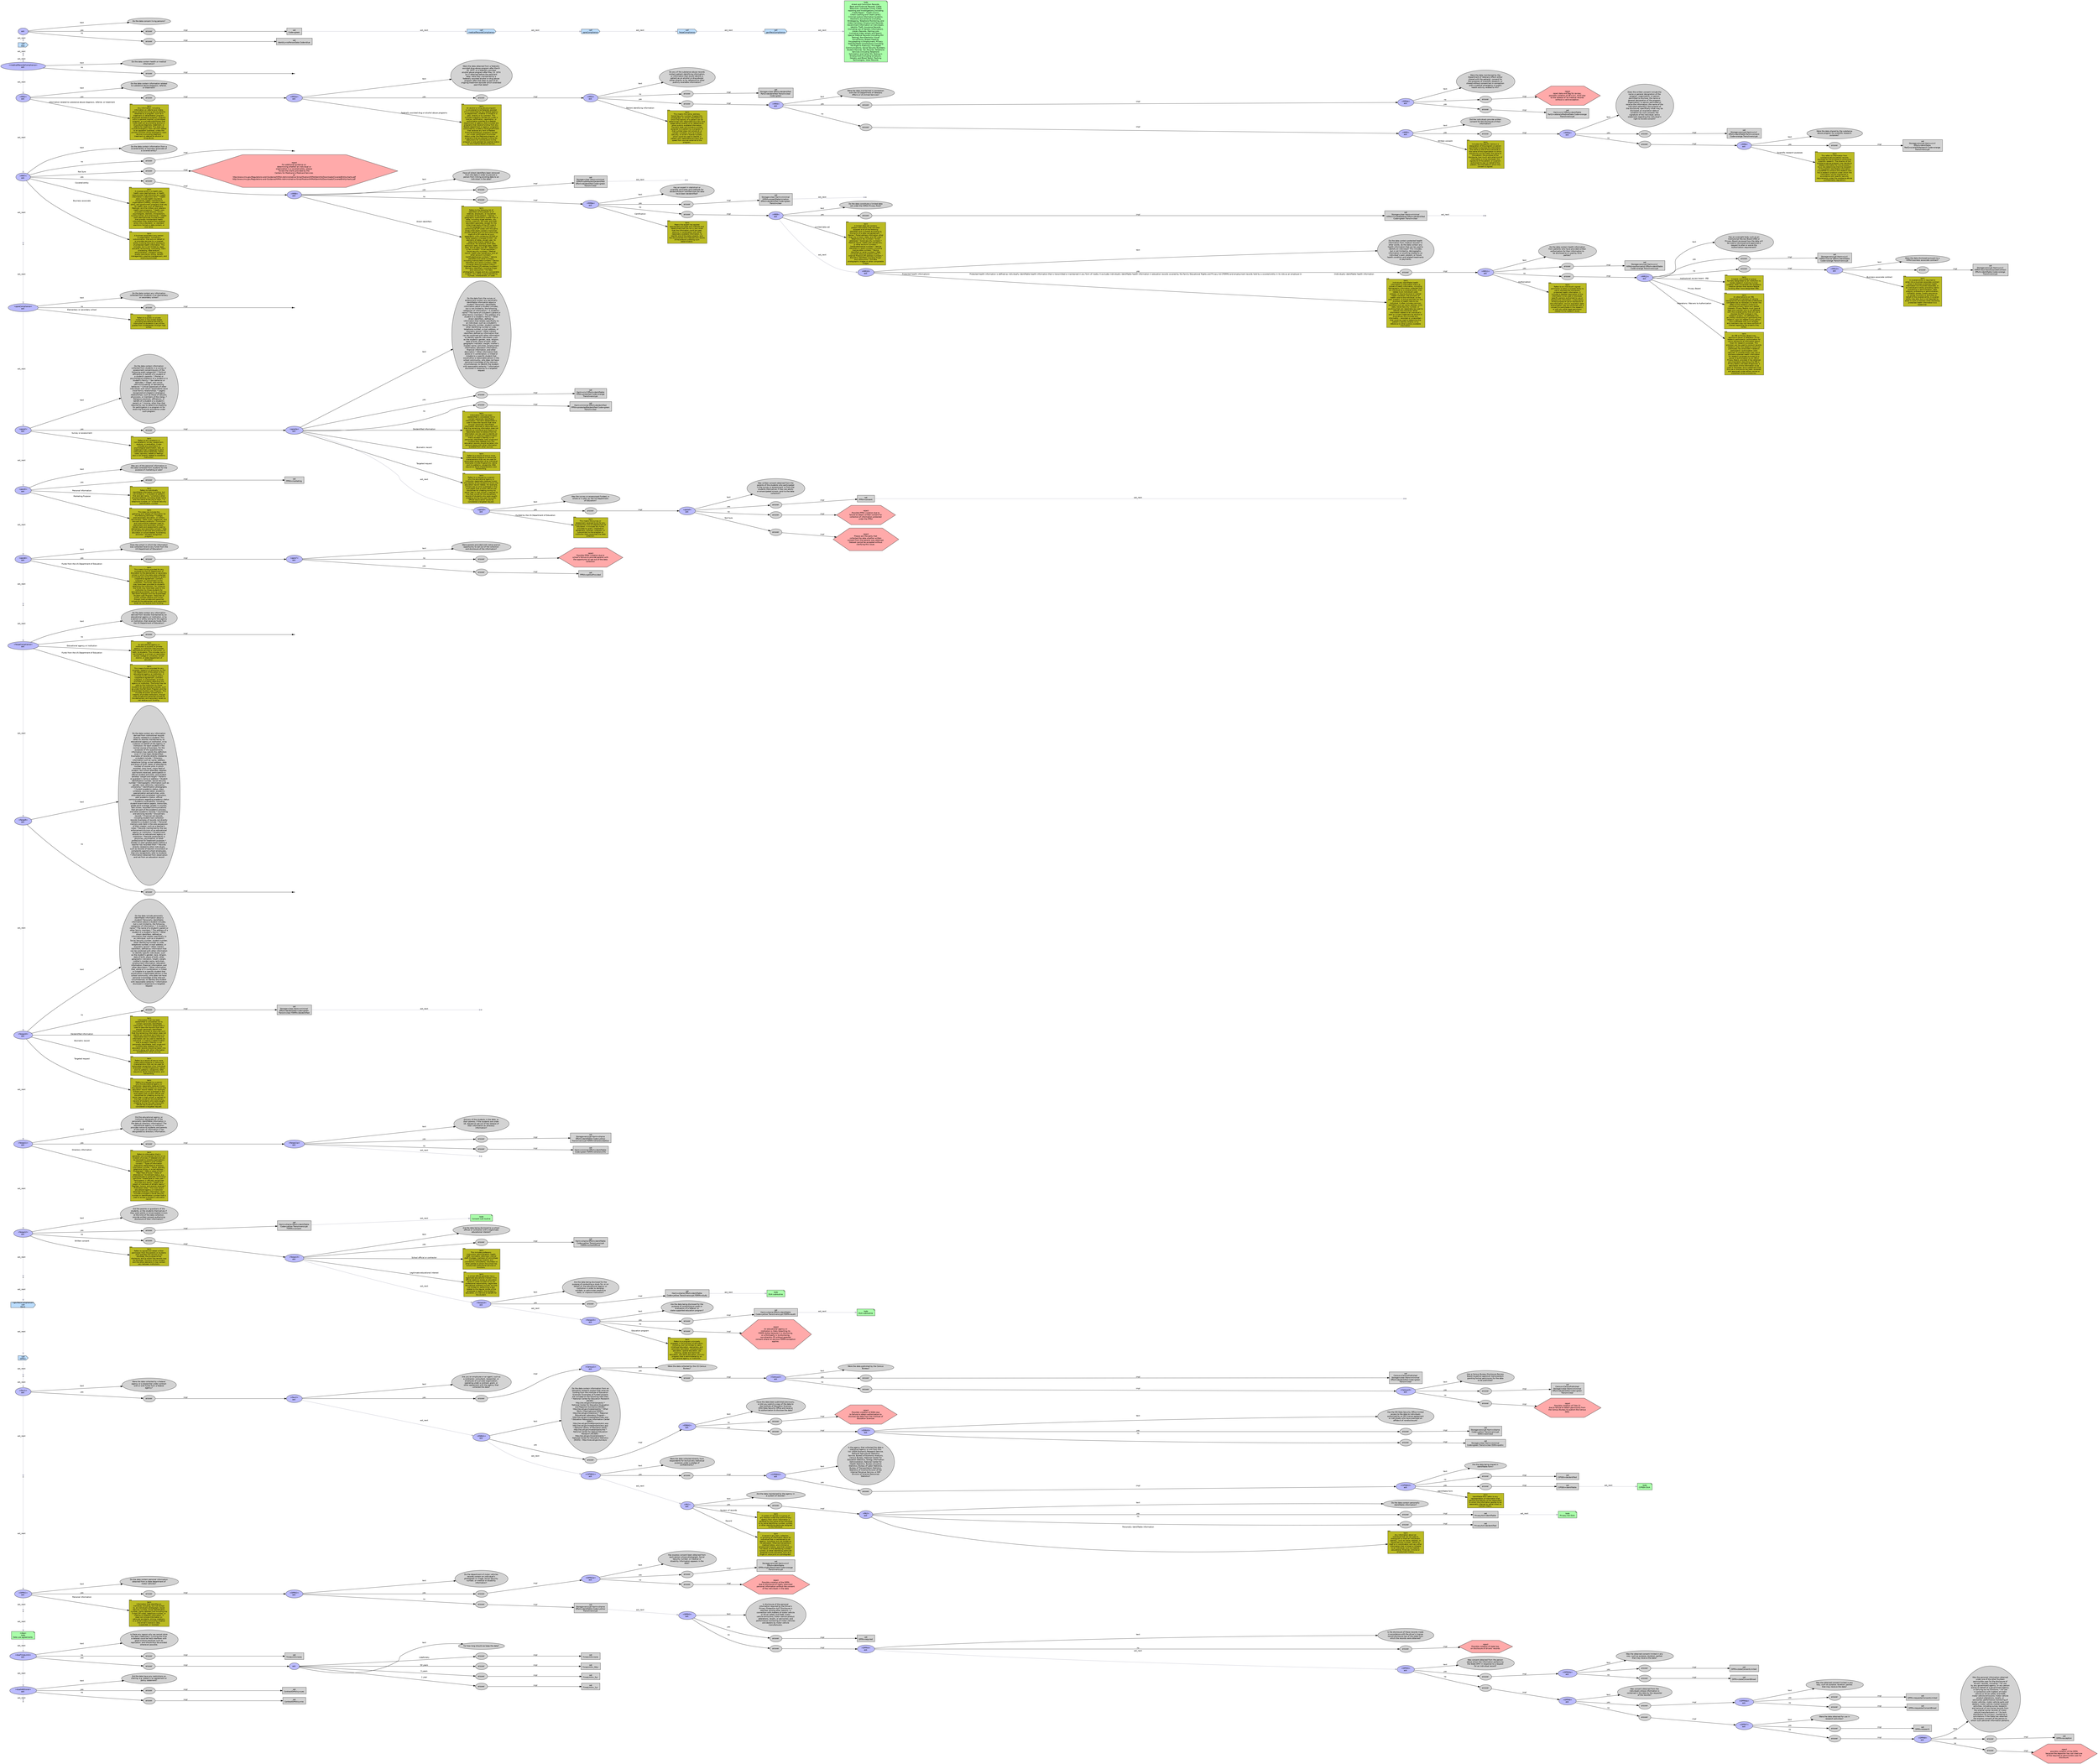 digraph ParsedChart {
edge [fontname="Helvetica" fontsize="10"]
node [fillcolor="lightgray" style="filled" fontname="Helvetica" fontsize="10"]
rankdir=LR
_DLR_1[ fillcolor="#BBBBFF" label="ask " ]
_DLR_2[ label="Do the data concern living persons? " ]
_DLR_3[ label="answer " ]
_DLR_4[ shape="box" label="set\nCode=green " ]
_DLR_5[ fillcolor="#BBDDFF" shape="cds" label="call\nmedicalRecordsCompliance " ]
_DLR_6[ fillcolor="#BBDDFF" shape="cds" label="call\nppraCompliance " ]
_DLR_7[ fillcolor="#BBDDFF" shape="cds" label="call\nferpaCompliance " ]
_DLR_8[ fillcolor="#BBDDFF" shape="cds" label="call\ngovRecsCompliance " ]
_DLR_9[ fillcolor="#AAFFAA" shape="note" label="todo\nArrest and Conviction Records, \nBank and Financial Records, Cable \nTelevision, Computer Crime, Credit \nreporting and Investigations [including \n'Credit Repair', 'Credit Clinics', \nCheck-Cashing and Credit Cards], \nCriminal Justice Information Systems, \nElectronic Surveillance [including \nWiretapping, Telephone Monitoring, and \nVideo Cameras], Employment Records, \nGovernment Information on Individuals, \nIdentity Theft, Insurance Records \n[including use of Genetic Information], \nLibrary Records, Mailing Lists \n[including Video rentals and Spam], \nSpecial Medical Records [including HIV \nTesting], Non-Electronic Visual \nSurveillance. Breast-Feeding, \nPolygraphing in Employment, Privacy \nStatutes/State Constitutions [including \nthe Right to Publicity], Privileged \nCommunications, Social Security Numbers, \nStudent Records, Tax Records, Telephone \nServices [including Telephone \nSolicitation and Caller ID], Testing in \nEmployment [including Urinalysis, \nGenetic and Blood Tests], Tracking \nTechnologies, Voter Records " ]
_DLR_10[ label="answer " ]
_DLR_11[ shape="box" label="set\nIdentity=noPersonData Code=blue " ]
_DLR_12[ fillcolor="#BBDDFF" shape="cds" label="call\ndua " ]
_DLR_13[ shape="point" label="end " ]
medicalRecordsCompliance[ fillcolor="#BBBBFF" label=">medicalRecordsCompliance<\nask " ]
_DLR_14[ label="Do the data contain health or medical \ninformation? " ]
_DLR_15[ label="answer " ]
_DLR_16[ shape="point" label="end " ]
MR2[ fillcolor="#BBBBFF" label=">MR2<\nask " ]
_DLR_17[ label="Do the data contain information related \nto substance abuse diagnosis, referral, \nor treatment? " ]
_DLR_18[ label="answer " ]
MR2a[ fillcolor="#BBBBFF" label=">MR2a<\nask " ]
_DLR_19[ label="Were the data obtained from a federally \nassisted drug abuse program after March \n20, 1972, or a federally assisted \nalcohol abuse program after May 13, 1974 \n[or if obtained before the pertinent \ndate, were they maintained by a \nfederally assisted alcohol or drug abuse \nprogram after that date as part of an \nongoing treatment episode which extended \npast that date]? " ]
_DLR_20[ label="answer " ]
MR3[ fillcolor="#BBBBFF" label=">MR3<\nask " ]
_DLR_21[ label="Do any of the substance abuse records \ncontain patient identifying information, \nor information that would identify a \npatient as an alcohol or drug abuser \neither directly or by reference to other \npublicly available information? " ]
_DLR_22[ label="answer " ]
_DLR_23[ shape="box" label="set\nStorage=clear Effort=deidentified \nPart2=deidentified Transit=clear \nCode=green " ]
_DLR_24[ label="answer " ]
MR4[ fillcolor="#BBBBFF" label=">MR4<\nask " ]
_DLR_25[ label="Were the data maintained in connection \nwith the US Department of Veterans \nAffairs or US Armed Services? " ]
_DLR_26[ label="answer " ]
MR4a[ fillcolor="#BBBBFF" label=">MR4a<\nask " ]
_DLR_27[ label="Were the data maintained by the \nDepartment of Veterans Affairs either \nshared with the patients’ consent for \nthe purposes of scientific research, or \nshared without consent but in connection \nwith a medical emergency or public \nhealth activity related to HIV? " ]
_DLR_28[ label="answer " ]
_DLR_29[ fillcolor="#FFAAAA" shape="hexagon" label="reject\nreject data and flag for review; \npossible violation of 38 U.S.C. 4132 due \nto the release of VA medical records \nwithout a valid exception. " ]
_DLR_30[ label="answer " ]
_DLR_31[ shape="box" label="set\nHarm=civil Effort=identifiable \nPart2=veteransMedicalData Code=orange \nTransit=encrypt " ]
_DLR_32[ label="answer " ]
MR5[ fillcolor="#BBBBFF" label=">MR5<\nask " ]
_DLR_33[ label="Did the individuals provide written \nconsent for the disclosure of their \ninformation? " ]
_DLR_34[ label="answer " ]
MR5a[ fillcolor="#BBBBFF" label=">MR5a<\nask " ]
_DLR_35[ label="Does the written consent include the \nname or general designation of the \nprogram, organization, or person \npermitted to disclose; the name or \ngeneral designation of the program, \norganization, or person permitted to \nreceive the information; the name of the \nindividual patient[s]; the purpose of \nthe disclosure; specifically what may be \ndisclosed; an expiration date or \ncondition for such consent; the \nsignature of the individual; and a \nstatement regarding the individual's \nright to revoke consent? " ]
_DLR_36[ label="answer " ]
_DLR_37[ shape="box" label="set\nStorage=encrypt Harm=civil \nEffort=identifiable Part2=consent \nCode=orange Transit=encrypt " ]
_DLR_38[ label="answer " ]
MR6[ fillcolor="#BBBBFF" label=">MR6<\nask " ]
_DLR_39[ label="Were the data shared by the substance \nabuse program for scientific research \npurposes? " ]
_DLR_40[ label="answer " ]
_DLR_41[ shape="box" label="set\nStorage=encrypt Harm=civil \nEffort=identifiable \nPart2=scientificResearch Code=orange \nTransit=encrypt " ]
_DLR_42[ fillcolor="#BBBB22" shape="tab" fontsize="9" label="term\nThis refers to information from \nsubstance abuse patient records \ndisclosed for the purpose of conducting \nscientific research. The director of the \nsubstance abuse program may decide to \nrelease information for this purpose if \nhe or she determines that the recipient \nof the patient identifiable information \nis qualified to conduct the research and \nhas a research protocol under which the \ninformation will be maintained in \naccordance with specific security \nrequirements under the substance abuse \nconfidentiality regulations " ]
_DLR_43[ fillcolor="#BBBB22" shape="tab" fontsize="9" label="term\nIncludes the specific name or a \ndesignation of the program or person \npermitted to disclose the information; \nthe name or title of the individual or \nthe name of the organization to which \ndisclosure is to be made; the name of \nthe patient; the purpose of the \ndisclosure; how much and what kind of \ninformation is to be disclosed; the \nsignature of the patient, or a person \nauthorized to sign on behalf of the \npatient; and the date on which the \nconsent is signed. " ]
_DLR_44[ fillcolor="#BBBB22" shape="tab" fontsize="9" label="term\nThis means the name, address, \nSocial Security number, fingerprints, \nphotograph, or similar information by \nwhich the identity of a patient can be \ndetermined with reasonable accuracy and \nspeed either directly or by reference to \nother publicly available information. \nThe term does not include a number \nassigned to a patient by a program, if \nthat number does not consist of, or \ncontain numbers, such as a Social \nSecurity, or driver’s license number, \nwhich could be used to identify a \npatient with reasonable accuracy and \nspeed from sources external to the \nprogram. " ]
_DLR_45[ fillcolor="#BBBB22" shape="tab" fontsize="9" label="term\nAn alcohol or drug abuse program \nis considered to be federally assisted \nif it is conducted by any federal agency \nor department, whether in whole or in \npart, directly or by contract. This \nincludes programs carried out under a \nlicense, certification, registration, or \nauthorization granted by a federal \ndepartment or agency. Also included are \nprograms that receive funding from any \nfederal department or agency, programs \nconducted by a state or local government \nthat receives any form of federal \nfinancial assistance, programs carried \nout under certification of provider \nstatus under the Medicare program, or \nprograms that are allowed income tax \ndeductions for contributions to the \nprogram or are granted tax exempt status \nby the Internal Revenue Service. " ]
_DLR_46[ fillcolor="#BBBB22" shape="tab" fontsize="9" label="term\nAny information, including \ninformation on referral and intake, \nabout alcohol and drug abuse patients \nobtained by a program, such as a \ntreatment or rehabilitation program, \nemployee assistance program, program \nwithin a general hospital, school-based \nprogram, or a private practitioner that \nholds itself out as providing alcohol or \ndrug abuse diagnosis, treatment, or \nreferral for treatment. This does not \ninclude emergency room services related \nto an apparent overdose, unless the \nprimary function of this emergency room \nservice is providing diagnosis, \ntreatment or referral for alcohol or \ndrug abuse. " ]
MR7[ fillcolor="#BBBBFF" label=">MR7<\nask " ]
_DLR_47[ label="Do the data contain information from a \ncovered entity or business associate of \na covered entity? " ]
_DLR_48[ label="answer " ]
_DLR_49[ shape="point" label="end " ]
_DLR_50[ label="answer " ]
_DLR_51[ fillcolor="#FFAAAA" shape="hexagon" label="reject\nFor additional guidance on \ndetermining whether an individual or \norganization is a covered entity, please \nreview the charts provided by the \nCenters for Medicare & Medicaid Services \nat \nhttp://www.cms.gov/Regulations-and-Guidance/HIPAA-Administrative-Simplification/HIPAAGenInfo/Downloads/CoveredEntitycharts.pdf\nhttp://www.cms.gov/Regulations-and-Guidance/HIPAA-Administrative-Simplification/HIPAAGenInfo/Downloads/CoveredEntitycharts.pdf " ]
_DLR_52[ label="answer " ]
MR8[ fillcolor="#BBBBFF" label=">MR8<\nask " ]
_DLR_53[ label="Have all direct identifiers been removed \nfrom the data in order to prevent a \nperson from linking existing data to an \nindividual in the data? " ]
_DLR_54[ label="answer " ]
_DLR_55[ shape="box" label="set\nStorage=clear Harm=minimal \nHIPAA=safeHarborDeidentified \nEffort=deidentified Code=green \nTransit=clear " ]
_DLR_56[ shape="point" label="end " ]
_DLR_57[ label="answer " ]
MR8a[ fillcolor="#BBBBFF" label=">MR8a<\nask " ]
_DLR_58[ label="Has an expert in statistical or \nscientific principles and methods for \ndeidentification certified that the data \nhave been deidentified? " ]
_DLR_59[ label="answer " ]
_DLR_60[ shape="box" label="set\nStorage=clear Harm=minimal \nHIPAA=expertDetermination \nEffort=deidentified Code=green \nTransit=clear " ]
_DLR_61[ shape="point" label="end " ]
_DLR_62[ label="answer " ]
MR9[ fillcolor="#BBBBFF" label=">MR9<\nask " ]
_DLR_63[ label="Do the data constitute a limited data \nset under the HIPAA Privacy Rule? " ]
_DLR_64[ label="answer " ]
_DLR_65[ shape="box" label="set\nStorage=clear Harm=minimal \nHIPAA=limitedDataset Effort=deidentified \nCode=green Transit=clear " ]
_DLR_66[ shape="point" label="end " ]
_DLR_67[ fillcolor="#BBBB22" shape="tab" fontsize="9" label="term\nA limited data set contains \npatient information that has been \nstripped of all of the following \nidentifiers and is shared according to \nthe terms of a data use agreement. * \nNames * Postal address information other \nthan city or town, state, and ZIP code * \nTelephone or fax numbers * Email \naddresses * Social security numbers * \nMedical record, health plan beneficiary, \nor other account numbers * \nCertificate/license numbers * Vehicle \nidentifiers or serial numbers, including \nlicense plate numbers * Device \nidentifiers or serial numbers * Web \nuniversal resource locators [URLs] * \nInternet Protocol [IP] address numbers * \nBiometric identifiers including finger \nand voice prints * Full face \nphotographic images or other comparable \nimages " ]
MR10[ fillcolor="#BBBBFF" label=">MR10<\nask " ]
_DLR_68[ label="Do the data contain protected health \ninformation from medical records? In \nother words, do the data contain any \nhealth information that can be used to \nidentify an individual? This includes, \nbut is not limited to, demographic \ninformation or anything related to an \nindividual’s past, present, or future \nhealth condition and related treatments \nor payments. " ]
_DLR_69[ label="answer " ]
MR11[ fillcolor="#BBBBFF" label=">MR11<\nask " ]
_DLR_70[ label="Do the data contain health information \nfrom patients who have provided written \nauthorization for their information to \nbe disclosed to or used by third \nparties? " ]
_DLR_71[ label="answer " ]
_DLR_72[ shape="box" label="set\nStorage=encrypt Harm=civil \nHIPAA=authorization Effort=identifiable \nCode=orange Transit=encrypt " ]
_DLR_73[ label="answer " ]
MR12[ fillcolor="#BBBBFF" label=">MR12<\nask " ]
_DLR_74[ label="Has an oversight body such as an \nInstitutional Review Board [IRB] or \nPrivacy Board reviewed how the data will \nbe used or disclosed and approved a \nrequest to alter or waive the \nAuthorization requirement? " ]
_DLR_75[ label="answer " ]
_DLR_76[ shape="box" label="set\nStorage=encrypt Harm=civil \nHIPAA=waiver Effort=identifiable \nCode=orange Transit=encrypt " ]
_DLR_77[ label="answer " ]
MR13[ fillcolor="#BBBBFF" label=">MR13<\nask " ]
_DLR_78[ label="Were the data disclosed pursuant to a \nHIPAA business associate contract? " ]
_DLR_79[ label="answer " ]
_DLR_80[ shape="box" label="set\nStorage=encrypt Harm=civil \nHIPAA=businessAssociateContract \nEffort=identifiable Code=orange \nTransit=encrypt " ]
_DLR_81[ fillcolor="#BBBB22" shape="tab" fontsize="9" label="term\nA covered entity is required to \nenter into a business associate contract \nwhen it discloses protected health \ninformation to a business associate, or \nan individual or entity providing claims \nprocessing or administration, data \nanalysis, processing or administration, \nutilization review, quality assurance, \nor similar functions or activities on \nbehalf of the covered entity. A covered \nentity may also, but is not required to, \nenter in such a contract when disclosing \nprotected health information to a \nresearcher. " ]
_DLR_82[ fillcolor="#BBBB22" shape="tab" fontsize="9" label="term\nA board, committee or group \nformally designated by an institution to \nreview research involving human \nsubjects. Most universities and academic \nmedical centers that receive federal \nfunding often have designated IRBs. " ]
_DLR_83[ fillcolor="#BBBB22" shape="tab" fontsize="9" label="term\nAn alternative to an IRB, \ncomprised of members of varying \nbackgrounds and appropriate professional \ncompetencies as necessary to review the \neffect of the research protocol on \nindividual privacy rights and related \ninterests. Privacy Boards must have at \nleast one member who is not affiliated \nwith the covered entity that will use or \ndisclose the PHI involved in the \nresearch project, not affiliated with \nany entity conducting or sponsoring the \nresearch, and not related to any person \nwho is affiliated with such entities, \nand members may not have conflicts of \ninterest regarding the projects they \nreview. " ]
_DLR_84[ fillcolor="#BBBB22" shape="tab" fontsize="9" label="term\nAn IRB or Privacy Board may \napprove a waiver or alteration of the \nresearch participants’ authorization for \nuse or disclosure of information about \nthem for research purposes. This \nprovision can be used to conduct records \nresearch when the research could not \npracticably be conducted if research \nparticipants’ authorization were \nrequired. A covered entity may use or \ndisclose protected health information \nfor research purposes pursuant to a \nwaiver of authorization by an IRB or \nPrivacy Board, provided it has obtained \ndocumentation describing the IRB or \nPrivacy Board, the date of approval, a \ndescription of the information to be \nused or disclosed, and a statement that \nthe use or disclosure has been reviewed \nand approved under either normal or \nexpedited review procedures. " ]
_DLR_85[ fillcolor="#BBBB22" shape="tab" fontsize="9" label="term\nRefers to an individual’s signed \npermission to allow a covered entity to \nuse or disclose the individual's \nprotected health information. It \nincludes a detailed description of the \ninformation to be used or disclosed, \nspecific persons authorized to use or \ndisclose the information, a description \nof the purpose of use or disclosure of \nthe information, and an expiration date. \nAuthorization may be combined with a \nconsent to participate in the research, \nor with any other legal permission \nrelated to the research study. " ]
_DLR_86[ fillcolor="#BBBB22" shape="tab" fontsize="9" label="term\nIndividually identifiable health \ninformation is information that is a \nsubset of health information, including \ndemographic information collected from \nan individual by a covered entity, that \nrelates to an individual’s past, \npresent, or future physical or mental \nhealth condition, the provision of \nhealth care to the individual, or the \npast, present, or future payment for the \nprovision of health care to the \nindividual. It often includes common \nidentifiers such as name, address, birth \ndate, Social Security number, or \nanything that can reasonably be used to \nidentify the individual. When \ninformation relates to an individual’s \npast or current treatment for alcohol or \ndrug abuse, this includes any \ninformation – recorded or unrecorded – \nthat could be used to determine the \npatient’s identity directly or by \nreference to other publicly available \ninformation. " ]
_DLR_87[ fillcolor="#BBBB22" shape="tab" fontsize="9" label="term\nMeans the expert has applied \nappropriate principles and methods and \ndetermined that the risk is very small \nthat the information could be used, \nalone or in combination with other \nreasonably available information, to \nidentify one of the data subjects, and \nhas documented the methods and results \nof the analysis justifying such \ndetermination. " ]
_DLR_88[ fillcolor="#BBBB22" shape="tab" fontsize="9" label="term\nRefers to the following list of \nidentifiers of the patient or of \nrelatives, employers, or household \nmembers of the patient: * Names, * \ngeographic subdivisions smaller than a \nstate, including street address, city, \ncounty, precinct, ZIP code, and their \nequivalent geocodes, except for the \ninitial three digits of the ZIP code if, \n[1] the geographic unit formed by \ncombining all ZIP codes with the same \nthree initial digits contains more than \n20,000 people; and [2] the initial three \ndigits of a ZIP code for all such \ngeographic units containing 20,000 or \nfewer people is changed to 000 * All \nelements of dates, except year, for \ndates that directly relate to an \nindividual. For example, birth date, \nadmission date, discharge date, death \ndate, and all ages over 89 * Telephone \nor fax numbers * Email addresses * \nSocial security numbers * Medical \nrecord, health plan beneficiary, and all \nother account numbers * \nCertificate/license numbers * Vehicle \nidentifiers and serial numbers, \nincluding license plate numbers * Device \nidentifiers and serial numbers * Web \nuniversal resource locators [URLs] * \nInternet Protocol [IP] address numbers * \nBiometric identifiers, including finger \nand voice prints * Full face \nphotographic images and any comparable \nimages * Any other unique identifying \nnumber, characteristic, or code " ]
_DLR_89[ fillcolor="#BBBB22" shape="tab" fontsize="9" label="term\nA covered entity is a health plan, \nhealth care clearinghouse, or health \ncare provider that transmits any health \ninformation in electronic form. * Health \nplans include health insurance \ncompanies, health maintenance \norganizations [HMOs], company health \nplans, and government programs that pay \nfor health care, such as Medicare, \nMedicaid, and the military and veterans \nhealth care programs. * Health care \nproviders include doctors, clinics, \npsychologists, dentists, chiropractors, \nnursing homes, and pharmacies. * Health \ncare clearinghouses include entities \nthat process nonstandard health \ninformation they receive from another \nentity into a standard, i.e. standard \nelectronic format or data content, or \nvice versa. " ]
_DLR_90[ fillcolor="#BBBB22" shape="tab" fontsize="9" label="term\nA business associate is any person \nor organization, including a \nsubcontractor, that acts on behalf of, \nor provides services to, a covered \nentity involving the use or disclosure \nof protected health information. This \nincludes, but is not limited to, legal, \nactuarial, accounting, consulting, claim \nprocessing, data analysis, \nadministration, utilization review, \nquality assurance, billing, benefit \nmanagement, practice management, and \nre-pricing activities. " ]
_DLR_91[ shape="point" label="end " ]
ppraCompliance[ fillcolor="#BBBBFF" label=">ppraCompliance<\nask " ]
_DLR_92[ label="Do the data contain any information \ncollected from students in an elementary \nor secondary school? " ]
_DLR_93[ label="answer " ]
_DLR_94[ shape="point" label="end " ]
_DLR_95[ fillcolor="#BBBB22" shape="tab" fontsize="9" label="term\nRefers to a public or private \ninstitution in the United States \nproviding educational services or \ninstruction to students in any of the \ngrades from kindergarten through high \nschool. " ]
ppra2[ fillcolor="#BBBBFF" label=">ppra2<\nask " ]
_DLR_96[ label="Do the data contain information \ncollected from students in a survey or \nassessment concerning any of the \nfollowing eight categories? * Political \naffiliations or beliefs of a student or \na student’s parents; * Mental or \npsychological problems of a student or a \nstudent’s family; * Sex behavior or \nattitudes; * Illegal, anti-social, \nself-incriminating, or demeaning \nbehavior; * Critical appraisals of other \nindividuals with whom respondents have \nclose family relationships; * Legally \nrecognized privileged or analogous \nrelationships, such as those of lawyers, \nphysicians, or members of the clergy; * \nReligious practices, affiliations, or \nbeliefs of a student or a student’s \nparent; or * Income, other than that \nrequired by law to determine eligibility \nfor participation in a program or for \nreceiving financial assistance under \nsuch program. " ]
_DLR_97[ label="answer " ]
ppra2a[ fillcolor="#BBBBFF" label=">ppra2a<\nask " ]
_DLR_98[ label="Do the data from the survey or \nassessment contain any personally \nidentifiable information about a \nstudent? Personally identifiable \ninformation about a student includes, \nbut is not limited to, the following \ncategories of information: * A student’s \nname * The name of a student’s parent or \nother family members * The address of a \nstudent or a student’s family * Other \ndirect identifiers, defined as \ninformation that relates specifically to \nan individual, such as a student’s \nSocial Security number, student number, \nother identifying number or code, \ntelephone number, e-mail address, or \nbiometric record * Other indirect \nidentifiers defined as information that \ncan be combined with other information \nto identify specific individuals, such \nas the student’s gender, race, religion, \ndate of birth, place of birth, other \ngeographic indicator, weight, mother’s \nmaiden name, activities, employment \ninformation, education information, \nfinancial information, and other \ndescriptors * Other information that, \nalone or in combination, is linked or \nlinkable to a specific student that \nwould allow a reasonable person in the \nschool community, who does not have \npersonal knowledge of the relevant \ncircumstances, to identify the student \nwith reasonable certainty * Information \ndisclosed in response to a targeted \nrequest " ]
_DLR_99[ label="answer " ]
_DLR_100[ shape="box" label="set\nHarm=civil Effort=identifiable \nPPRA=protected Code=orange \nTransit=encrypt " ]
_DLR_101[ label="answer " ]
_DLR_102[ shape="box" label="set\nHarm=minimal Effort=deidentified \nPPRA=protectedDeidentified Code=green \nTransit=clear " ]
_DLR_103[ fillcolor="#BBBB22" shape="tab" fontsize="9" label="term\nInformation that has been \ndeidentified is considered not to \ncontain personally identifiable \ninformation. The term deidentified is \nused to describe records that have \nenough personally identifiable \ninformation removed or obscured such \nthat the remaining information does not \nidentify an individual and there is no \nreasonable basis to believe that the \ninformation can be used to identify an \nindividual. In making a determination \nthat a student’s identity is not \npersonally identifiable, both single and \nmultiple data releases from the \neducation records should be taken into \naccount along with other information \navailable from other sources. " ]
_DLR_104[ fillcolor="#BBBB22" shape="tab" fontsize="9" label="term\nRefers to a record of one or more \nmeasurable biological or behavioral \ncharacteristics that can be used for \nautomated recognition of an individual. \nExamples include fingerprints; retina \nand iris patterns; voiceprints; DNA \nsequence; facial characteristics; and \nhandwriting. " ]
_DLR_105[ fillcolor="#BBBB22" shape="tab" fontsize="9" label="term\nRefers to a request by a person \nwho the educational agency or \ninstitution reasonably believes knows \nthe identity of the student to whom the \neducation record relates. For example, \nif there was a rumor published in the \nlocal paper that a public official was \ndisciplined for cheating during his \nsenior year in high school, a request to \nthe high school for the disciplinary \nrecords of students who were caught \ncheating during the year the public \nofficial was a senior would be \nconsidered a targeted request. " ]
ppra3[ fillcolor="#BBBBFF" label=">ppra3<\nask " ]
_DLR_106[ label="Was the survey or assessment funded, in \nwhole or in part, by the US Department \nof Education? " ]
_DLR_107[ label="answer " ]
ppra4[ fillcolor="#BBBBFF" label=">ppra4<\nask " ]
_DLR_108[ label="Was written consent obtained from the \nparents of the students who participated \nin the survey or assessment, or from the \nstudents themselves if they are adults \nor emancipated minors, prior to the data \ncollection? " ]
_DLR_109[ label="answer " ]
_DLR_110[ shape="box" label="set\nPPRA=consent " ]
_DLR_111[ shape="point" label="end " ]
_DLR_112[ label="answer " ]
_DLR_113[ fillcolor="#FFAAAA" shape="hexagon" label="reject\nPossible PPRA violation due to \nfailure to obtain written consent for \ncollection of information protected \nunder the PPRA " ]
_DLR_114[ label="answer " ]
_DLR_115[ fillcolor="#FFAAAA" shape="hexagon" label="reject\nPlease ask the party that \ncollected the data whether written \nconsent from the parents was obtained. \nDataset cannot be accepted without \nclarifying this issue. " ]
_DLR_116[ fillcolor="#BBBB22" shape="tab" fontsize="9" label="term\nThis means the survey or \nassessment received funds for any \npurpose from the US Department of \nEducation. It includes any funds \nprovided by grant, cooperative \nagreement, contract, subgrant, or \nsubcontract to the program or \ninstitution that conducted the data \ncollection. " ]
_DLR_117[ fillcolor="#BBBB22" shape="tab" fontsize="9" label="term\nRefers to any academic or \nnon-academic survey, assessment, \nanalysis, or evaluation. It also \nincludes any psychiatric or \npsychological examination, test, or \ntreatment that is designed to elicit \ninformation about attitudes, habits, \ntraits, opinions, beliefs or feelings \nand is not directly related to academic \ninstruction. " ]
ppra5[ fillcolor="#BBBBFF" label=">ppra5<\nask " ]
_DLR_118[ label="Was any of the personal information in \nthe data collected from students for the \npurpose of marketing or sale? " ]
_DLR_119[ label="answer " ]
_DLR_120[ shape="box" label="set\nPPRA=marketing " ]
_DLR_121[ fillcolor="#BBBB22" shape="tab" fontsize="9" label="term\nRefers to individually \nidentifiable information including, but \nnot limited to: * a student or parent’s \nfirst and last name, * a home or other \nphysical address, including street name \nand the name of the city or town, * a \ntelephone number, or * a Social Security \nidentification number. " ]
_DLR_122[ fillcolor="#BBBB22" shape="tab" fontsize="9" label="term\nThis does not include the \ngathering and release of information for \nthe following activities: * College, \npost-secondary education, or military \nrecruitment * Book clubs, magazines, and \nlow-cost literacy products * Curriculum \nand instructional materials used by \nelementary and secondary schools * \nCertain tests and assessments used by \nelementary and secondary schools * Sale \nby students of services and products for \neducation or school-related, fundraising \nactivities * Student recognition \nprograms " ]
ppra6[ fillcolor="#BBBBFF" label=">ppra6<\nask " ]
_DLR_123[ label="Does the school in which the information \nwas collected receive any funds from the \nUS Department of Education? " ]
_DLR_124[ label="answer " ]
ppra7[ fillcolor="#BBBBFF" label=">ppra7<\nask " ]
_DLR_125[ label="Were parents provided with notice and an \nopportunity to opt out of the collection \nand disclosure of the information? " ]
_DLR_126[ label="answer " ]
_DLR_127[ fillcolor="#FFAAAA" shape="hexagon" label="reject\nPossible PPRA violation due to \nschool’s failure to provide parents with \nthe opportunity to opt out of the data \ncollection " ]
_DLR_128[ label="answer " ]
_DLR_129[ shape="box" label="set\nPPRA=optOutProvided " ]
_DLR_130[ fillcolor="#BBBB22" shape="tab" fontsize="9" label="term\nThis means funds provided for any \npurpose by the US Department of \nEducation to the elementary or secondary \nschool in which the data were collected. \nIt includes any funds provided by grant, \ncooperative agreement, contract, \nsubgrant, or subcontract to the \ninstitution. The funds, alternatively, \nmay have been provided to students \nattending the institution. For instance, \nthe funds may have been paid to the \ninstitution by those students for \neducational purposes, such as under the \nPell Grant Program and the Guaranteed \nStudent Loan Program. Note that all \npublic schools receive such funds, \nthough most private and parochial \nschools at the elementary and secondary \nlevels do not receive such funding. " ]
_DLR_131[ shape="point" label="end " ]
ferpaCompliance[ fillcolor="#BBBBFF" label=">ferpaCompliance<\nask " ]
_DLR_132[ label="Do the data contain any information \nderived from records maintained by an \neducational agency or institution, or by \na person or entity acting for the agency \nor institution, that receives funds from \nthe US Department of Education? " ]
_DLR_133[ label="answer " ]
_DLR_134[ shape="point" label="end " ]
_DLR_135[ fillcolor="#BBBB22" shape="tab" fontsize="9" label="term\nAn educational agency or \ninstitution is a public or private \nagency or institution that provides \neducational services or instruction, or \nboth, to students. This includes, but is \nnot limited to, a primary or secondary \nschool, college or university, school \ndistrict, or state department of \neducation. " ]
_DLR_136[ fillcolor="#BBBB22" shape="tab" fontsize="9" label="term\nThis means funds provided for any \npurpose, research or otherwise, by the \nUS Department of Education to the \neducational agency or institution. It \nincludes funds provided by grant, \ncooperative agreement, contract, \nsubgrant, or subcontract; or funds \nprovided to students attending the \nagency or institution. The funds may be \npaid to the institution by those \nstudents for educational purposes, such \nas under the Pell Grant Program and the \nGuaranteed Student Loan Program. This \nincludes all public schools and a \nmajority of private institutions, though \nmost private and parochial schools at \nthe elementary and secondary levels do \nnot receive such funding. " ]
ferpa9[ fillcolor="#BBBBFF" label=">ferpa9<\nask " ]
_DLR_137[ label="Do the data contain any information \nderived from institutional records \ndirectly related to a student? This \nrefers to records maintained by an \neducational agency or institution, or by \na person on behalf of the agency or \ninstitution, for each student in the \nnormal course of business. For the \npurposes of this questionnaire, \ninformation may satisfy this definition \neven if it has been deidentified. \nExamples of records directly related to \na student include: * Directory \ninformation such as name, address, \ntelephone listing, e-mail address, date \nand place of birth, dates of attendance, \nnumber of course units in which \nenrolled, class level, major field of \nstudent, last school attended, degrees \nand honors received, participation in \nofficial student activities, and student \nathletes’ weight and height * Parent’s \nor guardian’s name or address * Student \nidentification number, Social Security \nnumber * Demographic information such as \ngender, race, ethnicity, nationality, \ncitizenship * Identification photographs \n* Current academic status, class \nschedule, courses taken, academic \nspecialization and activities, units \nattempted and completed, instructors, \npast academic status, official \ncommunications regarding academic status \n* Academic evaluations, including \nstudent examination papers, transcripts, \ngrade point average, grades in courses, \ntest scores, recorded communications \nthat are part of the academic process, \nand other academic records * Counseling \nand advising records * Disciplinary \nrecords * Financial aid records, \nincluding student loan collection \nrecords Examples of records not directly \nrelated to a student include: * Personal \nmemory aids held in the sole possession \nof their creator, such as a teacher’s \nnotes * Records maintained by the law \nenforcement division of an educational \nagency or institution * Employment \nrecords for an educational agency or \ninstitution * Records produced by a \nphysician, psychiatrist, or other \nprofessional for treatment purposes * \nGrades on peer-graded papers before a \nteacher has recorded them * Records \ndirectly related to other individuals, \nsuch as records of teacher misconduct or \ncomplaints against school employees, \nthat only tangentially refer to students \n* Information obtained from observation \nand not from an education record " ]
_DLR_138[ label="answer " ]
_DLR_139[ shape="point" label="end " ]
ferpa10[ fillcolor="#BBBBFF" label=">ferpa10<\nask " ]
_DLR_140[ label="Do the data include personally \nidentifiable information about a \nstudent? Personally identifiable \ninformation about a student includes, \nbut is not limited to, the following \ncategories of information: * A student’s \nname * The name of a student’s parent or \nother family members * The address of a \nstudent or a student’s family * Other \ndirect identifiers, defined as \ninformation that relates specifically to \nan individual, such as a student’s \nSocial Security number, student number, \nother identifying number or code, \ntelephone number, e-mail address, or \nbiometric record * Other indirect \nidentifiers, defined as information that \ncan be combined with other information \nto identify specific individuals, such \nas the student’s gender, race, religion, \ndate of birth, place of birth, other \ngeographic indicators, height, weight, \nmother’s maiden name, activities, \nemployment information, education \ninformation, financial information, and \nother descriptors * Other information \nthat, alone or in combination, is linked \nor linkable to a specific student that \nwould allow a reasonable person in the \nschool community, who does not have \npersonal knowledge of the relevant \ncircumstances, to identify the student \nwith reasonable certainty * Information \ndisclosed in response to a targeted \nrequest " ]
_DLR_141[ label="answer " ]
_DLR_142[ shape="box" label="set\nStorage=clear Harm=minimal \nEffort=deidentified Code=green \nTransit=clear FERPA=deidentified " ]
_DLR_143[ shape="point" label="end " ]
_DLR_144[ fillcolor="#BBBB22" shape="tab" fontsize="9" label="term\nInformation that has been \ndeidentified is considered not to \ncontain personally identifiable \ninformation. The term deidentified is \nused to describe records that have \nenough personally identifiable \ninformation removed or obscured such \nthat the remaining information does not \nidentify an individual and there is no \nreasonable basis to believe that the \ninformation can be used to identify an \nindividual. In making a determination \nthat a student’s identity is not \npersonally identifiable, both single and \nmultiple data releases from the \neducation records should be taken into \naccount along with other information \navailable from other sources. " ]
_DLR_145[ fillcolor="#BBBB22" shape="tab" fontsize="9" label="term\nRefers to a record of one or more \nmeasurable biological or behavioral \ncharacteristics that can be used for \nautomated recognition of an individual. \nExamples include fingerprints; retina \nand iris patterns; voiceprints; DNA \nsequence; facial characteristics; and \nhandwriting. " ]
_DLR_146[ fillcolor="#BBBB22" shape="tab" fontsize="9" label="term\nRefers to a request by a person \nwho the educational agency or \ninstitution reasonably believes knows \nthe identity of the student to whom the \neducation record relates. For example, \nif there was a rumor published in the \nlocal paper that a public official was \ndisciplined for cheating during his \nsenior year in high school, a request to \nthe high school for the disciplinary \nrecords of students who were caught \ncheating during the year the public \nofficial was a senior would be \nconsidered a targeted request. " ]
ferpa11[ fillcolor="#BBBBFF" label=">ferpa11<\nask " ]
_DLR_147[ label="Did the educational agency or \ninstitution designate all of the \npersonally identifiable information in \nthe data as directory information? The \neducational agency or institution \nprovides notice to students and parents \nof the types of information it has \ndesignated as directory information. " ]
_DLR_148[ label="answer " ]
ferpa11a[ fillcolor="#BBBBFF" label=">ferpa11a<\nask " ]
_DLR_149[ label="Did any of the students in the data, or \ntheir parents, if the students are under \n18, request to opt out of the release of \ntheir information as directory \ninformation? " ]
_DLR_150[ label="answer " ]
_DLR_151[ shape="box" label="set\nStorage=encrypt Harm=shame \nEffort=identifiable Code=yellow \nTransit=encrypt FERPA=directoryOptOut " ]
_DLR_152[ label="answer " ]
_DLR_153[ shape="box" label="set\nHarm=minimal Effort=identifiable \nCode=green FERPA=directoryInfo " ]
_DLR_154[ shape="point" label="end " ]
_DLR_155[ fillcolor="#BBBB22" shape="tab" fontsize="9" label="term\nRefers to information that is \ngenerally not considered harmful or an \ninvasion of privacy if released and can \nbe disclosed to outside organizations \nwithout a parent's prior written \nconsent. * Types of information \nfrequently designated as directory \ninformation include: * Name, address, \ntelephone listing, or e-mail address * \nPhotograph * Date or place of birth * \nMajor field of study * Dates of \nattendance * Enrollment status, e.g., \nundergraduate or graduate, full-time or \npart-time * Grade level or class year * \nParticipation in officially recognized \nactivities and sports * Height and \nweight of members of athletic teams * \nDegrees, honors, and awards received * \nPublication titles * The most recent \neducational agency or institution \nattended Directory information never \nincludes a student’s Social Security \nnumber or identification number that is \nused to access a student’s education \nrecord. " ]
ferpa12[ fillcolor="#BBBBFF" label=">ferpa12<\nask " ]
_DLR_156[ label="Did the parents or guardians of the \nstudents, or the students themselves if \nthey were adults or emancipated minors \nat the time of the data collection, \nprovide written consent authorizing \ndisclosure of their information? " ]
_DLR_157[ label="answer " ]
_DLR_158[ shape="box" label="set\nHarm=shame Effort=identifiable \nCode=yellow Transit=encrypt \nFERPA=consent " ]
_DLR_159[ fillcolor="#AAFFAA" shape="note" label="todo\nConsent sub-routine " ]
_DLR_160[ label="answer " ]
ferpa13[ fillcolor="#BBBBFF" label=">ferpa13<\nask " ]
_DLR_161[ label="Are the data being disclosed to a school \nofficial or contractor with a legitimate \neducational interest? " ]
_DLR_162[ label="answer " ]
_DLR_163[ shape="box" label="set\nHarm=shame Effort=identifiable \nCode=yellow Transit=encrypt \nFERPA=schoolOfficial " ]
_DLR_164[ fillcolor="#BBBB22" shape="tab" fontsize="9" label="term\nThis includes professors; \ninstructors; administrators; health \nstaff; counselors; attorneys; clerical \nstaff; trustees; members of committees \nand disciplinary boards; and \ncontractors, consultants, volunteers or \nother parties to whom the school has \noutsourced institutional services or \nfunctions. " ]
_DLR_165[ fillcolor="#BBBB22" shape="tab" fontsize="9" label="term\nA school official generally has a \nlegitimate educational interest if the \nofficial needs to review an education \nrecord in order to fulfill his or her \nprofessional responsibility. Legitimate \neducational interests include, but are \nnot limited to, performing a task \nrelated to the regular duties of the \nemployee or agent, the student’s \neducation, or a service or benefit for \nthe student. " ]
ferpa14[ fillcolor="#BBBBFF" label=">ferpa14<\nask " ]
_DLR_166[ label="Are the data being disclosed for the \npurpose of conducting a study for, or on \nbehalf of, the educational agency or \ninstitution in order to develop, \nvalidate, or administer predictive \ntests, or improve instruction? " ]
_DLR_167[ label="answer " ]
_DLR_168[ shape="box" label="set\nHarm=shame Effort=identifiable \nCode=yellow Transit=encrypt FERPA=study " ]
_DLR_169[ fillcolor="#AAFFAA" shape="note" label="todo\nDUA subroutine " ]
ferpa15[ fillcolor="#BBBBFF" label=">ferpa15<\nask " ]
_DLR_170[ label="Are the data being disclosed for the \npurpose of conducting an audit or \nevaluation of a federal- or \nstate-supported education program? " ]
_DLR_171[ label="answer " ]
_DLR_172[ shape="box" label="set\nHarm=shame Effort=identifiable \nCode=yellow Transit=encrypt FERPA=audit " ]
_DLR_173[ fillcolor="#AAFFAA" shape="note" label="todo\nDUA subroutine " ]
_DLR_174[ label="answer " ]
_DLR_175[ fillcolor="#FFAAAA" shape="hexagon" label="reject\nAn educational agency or \ninstitution is likely breaching its \nFERPA duties because it is disclosing, \nor a third party is re-disclosing, \nnon-directory PII without parental \nconsent where no obvious FERPA exception \napplies. " ]
_DLR_176[ fillcolor="#BBBB22" shape="tab" fontsize="9" label="term\nRefers to a program principally \nengaged in the provision of education, \nincluding, but not limited to, early \nchildhood education, elementary and \nsecondary education, postsecondary \neducation, special education, job \ntraining, career and technical \neducation, and adult education, and any \nprogram that is administered by an \neducational agency or institution. " ]
_DLR_177[ fillcolor="#BBBB22" shape="tab" fontsize="9" label="term\nRefers to signed and dated written \npermission from the parents or students \nthat specifies the records to be \ndisclosed, the purpose of the \ndisclosure, and to whom the records may \nbe disclosed. The form of the consent \nand the other elements it may contain \nvary between institutions. " ]
_DLR_178[ shape="point" label="end " ]
govRecsCompliance[ fillcolor="#BBDDFF" shape="cds" label=">govRecsCompliance<\ncall\nGov1 " ]
_DLR_179[ fillcolor="#BBDDFF" shape="cds" label="call\nDPPA1 " ]
_DLR_180[ shape="point" label="end " ]
Gov1[ fillcolor="#BBBBFF" label=">Gov1<\nask " ]
_DLR_181[ label="Were the data collected by a federal \nagency or a researcher under contract \nwith or with funds from a federal \nagency? " ]
_DLR_182[ label="answer " ]
Gov2[ fillcolor="#BBBBFF" label=">Gov2<\nask " ]
_DLR_183[ label="Are you an employee or an agent, such as \na contractor, consultant, researcher, or \nemployee of a private organization, \noperating under a contract, grant, or \nother agreement with the agency that \ncollected the data? " ]
_DLR_184[ label="answer " ]
Census1[ fillcolor="#BBBBFF" label=">Census1<\nask " ]
_DLR_185[ label="Were the data collected by the US Census \nBureau? " ]
_DLR_186[ label="answer " ]
Census2[ fillcolor="#BBBBFF" label=">Census2<\nask " ]
_DLR_187[ label="Were the data published by the Census \nBureau? " ]
_DLR_188[ label="answer " ]
_DLR_189[ shape="box" label="set\nCensus=CensusPublished \nStorage=clear Harm=minimal \nEffort=deidentified Code=green \nTransit=clear " ]
_DLR_190[ label="answer " ]
Census3[ fillcolor="#BBBBFF" label=">Census3<\nask " ]
_DLR_191[ label="Has a Census Bureau Disclosure Review \nBoard issued an approval memorandum \ngranting formal permission for the data \nto be published? " ]
_DLR_192[ label="answer " ]
_DLR_193[ shape="box" label="set\nCensus=CensusPublished \nStorage=clear Harm=minimal \nEffort=deidentified Code=green \nTransit=clear " ]
_DLR_194[ label="answer " ]
_DLR_195[ fillcolor="#FFAAAA" shape="hexagon" label="reject\nPossible violation of Title 13 \ndue to failure to obtain permission from \nthe Census Bureau to publish the Census \ndata. " ]
ESRA1[ fillcolor="#BBBBFF" label=">ESRA1<\nask " ]
_DLR_196[ label="Do the data contain information from an \neducation research project that receives \nfunding from the Institute of Education \nSciences? Examples of funded projects \nare included on the following web sites: \n* National Center for Education Research \n[NCER] - \nhttp://ies.ed.gov/ncer/projects/ * \nNational Center for Education Evaluation \nand Regional Assistance [NCEE] - \nhttp://ies.ed.gov/ncee/projects/ * What \nWorks Clearinghouse [WWC] - \nhttp://ies.ed.gov/ncee/wwc/ * Regional \nEducational Laboratory Program - \nhttp://ies.ed.gov/ncee/edlabs/index.asp \n* Education Resources Information Center \n[ERIC] - \nhttp://ies.ed.gov/ncee/projects/eric.asp\nhttp://ies.ed.gov/ncee/projects/eric.asp \n* National Library of Education [NLE] - \nhttp://ies.ed.gov/ncee/projects/nle/ * \nNational Center for Special Education \nResearch [NCSER] - \nhttp://ies.ed.gov/ncser/projects/ * \nNational Center for Education Statistics \n[NCES] - http://nces.ed.gov/surveys/ " ]
_DLR_197[ label="answer " ]
ESRA2[ fillcolor="#BBBBFF" label=">ESRA2<\nask " ]
_DLR_198[ label="Have the data been published previously, \nor did you submit a copy of the data to \nthe Institute of Education Sciences \n[IES] Data Security Office and receive \nits authorization to disclose the data? " ]
_DLR_199[ label="answer " ]
_DLR_200[ fillcolor="#FFAAAA" shape="hexagon" label="reject\nPossible violation of ESRA due \nto failure to obtain authorization to \ndisclose the data from the Institute of \nEducation Sciences " ]
_DLR_201[ label="answer " ]
ESRA3[ fillcolor="#BBBBFF" label=">ESRA3<\nask " ]
_DLR_202[ label="Has the IES Data Security Office limited \naccess to the data to individuals \nauthorized by an IES license agreement \nor individuals who have executed an \naffidavit of nondisclosure? " ]
_DLR_203[ label="answer " ]
_DLR_204[ shape="box" label="set\nStorage=encrypt Harm=shame \nCode=yellow Transit=encrypt \nESRA=restricted " ]
_DLR_205[ label="answer " ]
_DLR_206[ shape="box" label="set\nStorage=clear Harm=minimal \nCode=green Transit=clear ESRA=public " ]
CIPSEA1[ fillcolor="#BBBBFF" label=">CIPSEA1<\nask " ]
_DLR_207[ label="Were the data collected directly from \nrespondents for exclusively statistical \npurposes under a pledge of \nconfidentiality? " ]
_DLR_208[ label="answer " ]
CIPSEA2[ fillcolor="#BBBBFF" label=">CIPSEA2<\nask " ]
_DLR_209[ label="Is the agency that collected the data a \nstatistical agency or unit from this \nlist: USDA Economic Research Service, \nNational Agricultural Statistics \nService, Bureau of Economic Analysis, \nCensus Bureau, National Center for \nEducation Statistics, Energy Information \nAdministration, National Center for \nHealth Statistics, Bureau of Justice \nStatistics, Bureau of Labor Statistics, \nBureau of Transportation Statistics, \nStatistics of Income Division of the \nInternal Revenue Service, or NSF \nDivision of Science Resources \nStatistics? " ]
_DLR_210[ label="answer " ]
CIPSEA3[ fillcolor="#BBBBFF" label=">CIPSEA3<\nask " ]
_DLR_211[ label="Are the data being shared in \nidentifiable form? " ]
_DLR_212[ label="answer " ]
_DLR_213[ shape="box" label="set\nCIPSEA=deidentified " ]
_DLR_214[ label="answer " ]
_DLR_215[ shape="box" label="set\nCIPSEA=identifiable " ]
_DLR_216[ fillcolor="#AAFFAA" shape="note" label="todo\nCIPSEA DUA " ]
_DLR_217[ fillcolor="#BBBB22" shape="tab" fontsize="9" label="term\nIdentifiable form refers to any \nrepresentation of information that \npermits the identity of the respondent \nto whom the information applies to be \nreasonably inferred by either direct or \nindirect means. " ]
PA1[ fillcolor="#BBBBFF" label=">PA1<\nask " ]
_DLR_218[ label="Are the data maintained by the agency in \na system of records? " ]
_DLR_219[ label="answer " ]
PA2[ fillcolor="#BBBBFF" label=">PA2<\nask " ]
_DLR_220[ label="Do the data contain personally \nidentifiable information? " ]
_DLR_221[ label="answer " ]
_DLR_222[ shape="box" label="set\nPrivacyAct=identifiable " ]
_DLR_223[ fillcolor="#AAFFAA" shape="note" label="todo\nPrivacy Act DUA " ]
_DLR_224[ label="answer " ]
_DLR_225[ shape="box" label="set\nPrivacyAct=deidentified " ]
_DLR_226[ fillcolor="#BBBB22" shape="tab" fontsize="9" label="term\nAny information about an \nindividual that can be used to \ndistinguish or trace an individual's \nidentity - such as name, address, or \nSocial Security number - either by \nitself or in combination with any other \ninformation that is linked or linkable \nto an individual, such as medical, \neducational, financial, criminal or \nemployment history. " ]
_DLR_227[ fillcolor="#BBBB22" shape="tab" fontsize="9" label="term\nA system of records is a group of \nany records under the control of any \nagency from which information is \nretrieved by the name of the individual \nor by some identifying number, symbol, \nor other identifying particular assigned \nto the individual. " ]
_DLR_228[ fillcolor="#BBBB22" shape="tab" fontsize="9" label="term\nA record is any item, collection, \nor grouping of information about an \nindividual that is maintained by an \nagency, including, but not limited to, \nhis education, financial transactions, \nmedical history, and criminal or \nemployment history, and that contains \nhis name, or the identifying number, \nsymbol, or other identifying particular \nassigned to the individual, such as a \nfinger or voice print or a photograph. " ]
_DLR_229[ shape="point" label="end " ]
DPPA1[ fillcolor="#BBBBFF" label=">DPPA1<\nask " ]
_DLR_230[ label="Do the data contain personal information \nobtained from a state department of \nmotor vehicles? " ]
_DLR_231[ label="answer " ]
DPPA2[ fillcolor="#BBBBFF" label=">DPPA2<\nask " ]
_DLR_232[ label="Do the department of motor vehicles \nrecords contain an individual's \nphotograph or image, Social Security \nnumber, or medical or disability \ninformation? " ]
_DLR_233[ label="answer " ]
DPPA2a[ fillcolor="#BBBBFF" label=">DPPA2a<\nask " ]
_DLR_234[ label="Has express consent been obtained from \neach person whose photograph, Social \nSecurity number, or medical or \ndisability information appears in the \ndata? " ]
_DLR_235[ label="answer " ]
_DLR_236[ shape="box" label="set\nStorage=encrypt Harm=civil \nEffort=identifiable \nDPPA=highlyRestricted Code=orange \nTransit=encrypt " ]
_DLR_237[ label="answer " ]
_DLR_238[ fillcolor="#FFAAAA" shape="hexagon" label="reject\nPossible violation of the DPPA \ndue to disclosure of highly restricted \npersonal information without the consent \nof the individuals in the data " ]
_DLR_239[ label="answer " ]
_DLR_240[ shape="box" label="set\nStorage=encrypt Harm=shame \nEffort=identifiable Code=yellow \nTransit=encrypt " ]
DPPA3[ fillcolor="#BBBBFF" label=">DPPA3<\nask " ]
_DLR_241[ label="Is disclosure of the personal \ninformation required by the Driver's \nPrivacy Protection Act? Disclosure is \nrequired, among other reasons, in \nconnection with matters of motor vehicle \nor driver safety and theft; motor \nvehicle emissions; motor vehicle product \nalterations, recalls, or advisories; and \nperformance monitoring of motor vehicles \nand dealers by motor vehicle \nmanufacturers. " ]
_DLR_242[ label="answer " ]
_DLR_243[ shape="box" label="set\nDPPA=required " ]
_DLR_244[ label="answer " ]
DPPA4[ fillcolor="#BBBBFF" label=">DPPA4<\nask " ]
_DLR_245[ label="Is the disclosure of these records made \nin accordance with the driver's license \nrecord disclosure law of the state from \nwhich the records were obtained? " ]
_DLR_246[ label="answer " ]
_DLR_247[ fillcolor="#FFAAAA" shape="hexagon" label="reject\nPossible violation of state law \non disclosure of drivers' records " ]
DPPA5[ fillcolor="#BBBBFF" label=">DPPA5<\nask " ]
_DLR_248[ label="Was consent obtained from the person \nabout whom the information pertains by \nthe State DMV in response to a request \nfor an individual record? " ]
_DLR_249[ label="answer " ]
DPPA5a[ fillcolor="#BBBBFF" label=">DPPA5a<\nask " ]
_DLR_250[ label="Was the obtained consent limited in any \nway, such as purpose, duration, parties \nthat may receive the data? " ]
_DLR_251[ label="answer " ]
_DLR_252[ shape="box" label="set\nDPPA=stateConsentLimited " ]
_DLR_253[ label="answer " ]
_DLR_254[ shape="box" label="set\nDPPA=stateConsentBroad " ]
_DLR_255[ label="answer " ]
DPPA6[ fillcolor="#BBBBFF" label=">DPPA6<\nask " ]
_DLR_256[ label="Was consent obtained from the \nindividuals whose information is \ncontained in the data by the requester \nof the records? " ]
_DLR_257[ label="answer " ]
DPPA6a[ fillcolor="#BBBBFF" label=">DPPA6a<\nask " ]
_DLR_258[ label="Was the obtained consent limited in any \nway, such as purpose, duration, parties \nthat may receive the data? " ]
_DLR_259[ label="answer " ]
_DLR_260[ shape="box" label="set\nDPPA=requesterConsentLimited " ]
_DLR_261[ label="answer " ]
_DLR_262[ shape="box" label="set\nDPPA=requesterConsentBroad " ]
_DLR_263[ label="answer " ]
DPPA7[ fillcolor="#BBBBFF" label=">DPPA7<\nask " ]
_DLR_264[ label="Were the data obtained for use in \nresearch activities? " ]
_DLR_265[ label="answer " ]
_DLR_266[ shape="box" label="set\nDPPA=research " ]
_DLR_267[ label="answer " ]
DPPA8[ fillcolor="#BBBBFF" label=">DPPA8<\nask " ]
_DLR_268[ label="Was the personal information obtained \nunder one of the other fourteen \npermissible uses for the disclosure of \ndrivers' records, including: * for use \nby any government agency, or any person \nacting on behalf of a government agency, \nin carrying out its functions; * for use \nin connection with matters of motor \nvehicle or driver safety and theft; \nmotor vehicle emissions; motor vehicle \nproduct alterations, recalls, or \nadvisories; performance monitoring of \nmotor vehicles, motor vehicle parts and \ndealers; motor vehicle market research \nactivities, including survey research; \nand removal of non-owner records from \nthe original owner records of motor \nvehicle manufacturers; or * for bulk \ndistribution for surveys, marketing or \nsolicitations if the State has obtained \nthe express consent of the person to \nwhom such personal information pertains. " ]
_DLR_269[ label="answer " ]
_DLR_270[ shape="box" label="set\nDPPA=exception " ]
_DLR_271[ label="answer " ]
_DLR_272[ fillcolor="#FFAAAA" shape="hexagon" label="reject\npossible violation of the DPPA \nbecause the depositor has not cited one \nof the required or permissible uses for \ndisclosure. " ]
_DLR_273[ fillcolor="#BBBB22" shape="tab" fontsize="9" label="term\nInformation that identifies an \nindividual, including, but not limited \nto, an individual's photograph, Social \nSecurity number, driver identification \nnumber, name, address [not including the \n5-digit ZIP code], telephone number, or \nmedical or disability information. It \ndoes not include information on \nvehicular accidents, driving violations, \nor a driver's status [including whether \nthe driver's license is valid, \nsuspended, or revoked] " ]
_DLR_274[ shape="point" label="end " ]
dua[ fillcolor="#AAFFAA" shape="note" label=">dua<\ntodo\nData use agreements " ]
duaTimeLimit[ fillcolor="#BBBBFF" label=">duaTimeLimit<\nask " ]
_DLR_275[ label="Is there any reason why we cannot store \nthe data indefinitely? Limiting the time \na dataset could be held interferes with \ngood science practices such as \nreplication, and should thus be avoided \nwhenever possible. " ]
_DLR_276[ label="answer " ]
_DLR_277[ shape="box" label="set\nTimeLimit=none " ]
_DLR_278[ label="answer " ]
_DLR_279[ fillcolor="#BBBBFF" label="ask " ]
_DLR_280[ label="For how long should we keep the data? " ]
_DLR_281[ label="answer " ]
_DLR_282[ shape="box" label="set\nTimeLimit=none " ]
_DLR_283[ label="answer " ]
_DLR_284[ shape="box" label="set\nTimeLimit=_50yr " ]
_DLR_285[ label="answer " ]
_DLR_286[ shape="box" label="set\nTimeLimit=_5yr " ]
_DLR_287[ label="answer " ]
_DLR_288[ shape="box" label="set\nTimeLimit=_1yr " ]
duaAdditional[ fillcolor="#BBBBFF" label=">duaAdditional<\nask " ]
_DLR_289[ label="Did the data have any restrictions on \nsharing, e.g. stated in an agreement or \npolicy statement? " ]
_DLR_290[ label="answer " ]
_DLR_291[ shape="box" label="set\nContractOrPolicy=yes " ]
_DLR_292[ label="answer " ]
_DLR_293[ shape="box" label="set\nContractOrPolicy=no " ]
_DLR_294[ shape="point" label="end " ]

_DLR_1 -> _DLR_2[ label="text" ]
_DLR_1 -> _DLR_3[ label="yes" ]
_DLR_3 -> _DLR_4[ label="impl" ]
_DLR_4 -> _DLR_5[ color="#AAAABB" constraint="true" label="ast_next" ]
_DLR_5 -> _DLR_6[ color="#AAAABB" constraint="true" label="ast_next" ]
_DLR_6 -> _DLR_7[ color="#AAAABB" constraint="true" label="ast_next" ]
_DLR_7 -> _DLR_8[ color="#AAAABB" constraint="true" label="ast_next" ]
_DLR_8 -> _DLR_9[ color="#AAAABB" constraint="true" label="ast_next" ]
_DLR_1 -> _DLR_10[ label="no" ]
_DLR_10 -> _DLR_11[ label="impl" ]
_DLR_1 -> _DLR_12[ color="#AAAABB" constraint="false" label="ast_next" ]
_DLR_12 -> _DLR_13[ color="#AAAABB" constraint="false" label="ast_next" ]
_DLR_13 -> medicalRecordsCompliance[ color="#AAAABB" constraint="false" label="ast_next" ]
medicalRecordsCompliance -> _DLR_14[ label="text" ]
medicalRecordsCompliance -> _DLR_15[ label="no" ]
_DLR_15 -> _DLR_16[ label="impl" ]
medicalRecordsCompliance -> MR2[ color="#AAAABB" constraint="false" label="ast_next" ]
MR2 -> _DLR_17[ label="text" ]
MR2 -> _DLR_18[ label="yes" ]
_DLR_18 -> MR2a[ label="impl" ]
MR2a -> _DLR_19[ label="text" ]
MR2a -> _DLR_20[ label="yes" ]
_DLR_20 -> MR3[ label="impl" ]
MR3 -> _DLR_21[ label="text" ]
MR3 -> _DLR_22[ label="no" ]
_DLR_22 -> _DLR_23[ label="impl" ]
MR3 -> _DLR_24[ label="yes" ]
_DLR_24 -> MR4[ label="impl" ]
MR4 -> _DLR_25[ label="text" ]
MR4 -> _DLR_26[ label="yes" ]
_DLR_26 -> MR4a[ label="impl" ]
MR4a -> _DLR_27[ label="text" ]
MR4a -> _DLR_28[ label="no" ]
_DLR_28 -> _DLR_29[ label="impl" ]
MR4a -> _DLR_30[ label="yes" ]
_DLR_30 -> _DLR_31[ label="impl" ]
MR4 -> _DLR_32[ label="no" ]
_DLR_32 -> MR5[ label="impl" ]
MR5 -> _DLR_33[ label="text" ]
MR5 -> _DLR_34[ label="yes" ]
_DLR_34 -> MR5a[ label="impl" ]
MR5a -> _DLR_35[ label="text" ]
MR5a -> _DLR_36[ label="yes" ]
_DLR_36 -> _DLR_37[ label="impl" ]
MR5a -> _DLR_38[ label="no" ]
_DLR_38 -> MR6[ label="impl" ]
MR6 -> _DLR_39[ label="text" ]
MR6 -> _DLR_40[ label="yes" ]
_DLR_40 -> _DLR_41[ label="impl" ]
MR6 -> _DLR_42[ label="Scientific research purposes" ]
MR5 -> _DLR_43[ label="Written consent" ]
MR3 -> _DLR_44[ label="Patient identifying information" ]
MR2a -> _DLR_45[ label="Federally assisted drug or alcohol abuse programs" ]
MR2 -> _DLR_46[ label="Information related to substance abuse diagnosis, referral, or treatment" ]
MR2 -> MR7[ color="#AAAABB" constraint="false" label="ast_next" ]
MR7 -> _DLR_47[ label="text" ]
MR7 -> _DLR_48[ label="no" ]
_DLR_48 -> _DLR_49[ label="impl" ]
MR7 -> _DLR_50[ label="Not Sure" ]
_DLR_50 -> _DLR_51[ label="impl" ]
MR7 -> _DLR_52[ label="yes" ]
_DLR_52 -> MR8[ label="impl" ]
MR8 -> _DLR_53[ label="text" ]
MR8 -> _DLR_54[ label="yes" ]
_DLR_54 -> _DLR_55[ label="impl" ]
_DLR_55 -> _DLR_56[ color="#AAAABB" constraint="true" label="ast_next" ]
MR8 -> _DLR_57[ label="no" ]
_DLR_57 -> MR8a[ label="impl" ]
MR8a -> _DLR_58[ label="text" ]
MR8a -> _DLR_59[ label="yes" ]
_DLR_59 -> _DLR_60[ label="impl" ]
_DLR_60 -> _DLR_61[ color="#AAAABB" constraint="true" label="ast_next" ]
MR8a -> _DLR_62[ label="no" ]
_DLR_62 -> MR9[ label="impl" ]
MR9 -> _DLR_63[ label="text" ]
MR9 -> _DLR_64[ label="yes" ]
_DLR_64 -> _DLR_65[ label="impl" ]
_DLR_65 -> _DLR_66[ color="#AAAABB" constraint="true" label="ast_next" ]
MR9 -> _DLR_67[ label="Limited data set" ]
MR9 -> MR10[ color="#AAAABB" constraint="true" label="ast_next" ]
MR10 -> _DLR_68[ label="text" ]
MR10 -> _DLR_69[ label="yes" ]
_DLR_69 -> MR11[ label="impl" ]
MR11 -> _DLR_70[ label="text" ]
MR11 -> _DLR_71[ label="yes" ]
_DLR_71 -> _DLR_72[ label="impl" ]
MR11 -> _DLR_73[ label="no" ]
_DLR_73 -> MR12[ label="impl" ]
MR12 -> _DLR_74[ label="text" ]
MR12 -> _DLR_75[ label="yes" ]
_DLR_75 -> _DLR_76[ label="impl" ]
MR12 -> _DLR_77[ label="no" ]
_DLR_77 -> MR13[ label="impl" ]
MR13 -> _DLR_78[ label="text" ]
MR13 -> _DLR_79[ label="yes" ]
_DLR_79 -> _DLR_80[ label="impl" ]
MR13 -> _DLR_81[ label="Business associate contract" ]
MR12 -> _DLR_82[ label="Institutional review board - IRB" ]
MR12 -> _DLR_83[ label="Privacy Board" ]
MR12 -> _DLR_84[ label="Alterations / Waivers to Authorization" ]
MR11 -> _DLR_85[ label="Authorization" ]
MR10 -> _DLR_86[ label="Protected health informationn									Protected health information is defined as individually identifiable health information that is transmitted or maintained in any form of media. It excludes individually identifiable health information in education records covered by the Family Educational Rights and Privacy Act [FERPA] and employment records held by a covered entity in its role as an employer.)n								(Individually identifiable health information" ]
MR8a -> _DLR_87[ label="Certification" ]
MR8 -> _DLR_88[ label="Direct identifiers" ]
MR7 -> _DLR_89[ label="Covered entity" ]
MR7 -> _DLR_90[ label="Business associate" ]
MR7 -> _DLR_91[ color="#AAAABB" constraint="false" label="ast_next" ]
_DLR_91 -> ppraCompliance[ color="#AAAABB" constraint="false" label="ast_next" ]
ppraCompliance -> _DLR_92[ label="text" ]
ppraCompliance -> _DLR_93[ label="no" ]
_DLR_93 -> _DLR_94[ label="impl" ]
ppraCompliance -> _DLR_95[ label="Elementary or secondary school" ]
ppraCompliance -> ppra2[ color="#AAAABB" constraint="false" label="ast_next" ]
ppra2 -> _DLR_96[ label="text" ]
ppra2 -> _DLR_97[ label="yes" ]
_DLR_97 -> ppra2a[ label="impl" ]
ppra2a -> _DLR_98[ label="text" ]
ppra2a -> _DLR_99[ label="yes" ]
_DLR_99 -> _DLR_100[ label="impl" ]
ppra2a -> _DLR_101[ label="no" ]
_DLR_101 -> _DLR_102[ label="impl" ]
ppra2a -> _DLR_103[ label="Deidentified information" ]
ppra2a -> _DLR_104[ label="Biometric record" ]
ppra2a -> _DLR_105[ label="Targeted request" ]
ppra2a -> ppra3[ color="#AAAABB" constraint="true" label="ast_next" ]
ppra3 -> _DLR_106[ label="text" ]
ppra3 -> _DLR_107[ label="yes" ]
_DLR_107 -> ppra4[ label="impl" ]
ppra4 -> _DLR_108[ label="text" ]
ppra4 -> _DLR_109[ label="yes" ]
_DLR_109 -> _DLR_110[ label="impl" ]
_DLR_110 -> _DLR_111[ color="#AAAABB" constraint="true" label="ast_next" ]
ppra4 -> _DLR_112[ label="no" ]
_DLR_112 -> _DLR_113[ label="impl" ]
ppra4 -> _DLR_114[ label="Not Sure" ]
_DLR_114 -> _DLR_115[ label="impl" ]
ppra3 -> _DLR_116[ label="Funded by the US Department of Education" ]
ppra2 -> _DLR_117[ label="Survey or assessment" ]
ppra2 -> ppra5[ color="#AAAABB" constraint="false" label="ast_next" ]
ppra5 -> _DLR_118[ label="text" ]
ppra5 -> _DLR_119[ label="yes" ]
_DLR_119 -> _DLR_120[ label="impl" ]
ppra5 -> _DLR_121[ label="Personal Information" ]
ppra5 -> _DLR_122[ label="Marketing Purpose" ]
ppra5 -> ppra6[ color="#AAAABB" constraint="false" label="ast_next" ]
ppra6 -> _DLR_123[ label="text" ]
ppra6 -> _DLR_124[ label="yes" ]
_DLR_124 -> ppra7[ label="impl" ]
ppra7 -> _DLR_125[ label="text" ]
ppra7 -> _DLR_126[ label="no" ]
_DLR_126 -> _DLR_127[ label="impl" ]
ppra7 -> _DLR_128[ label="yes" ]
_DLR_128 -> _DLR_129[ label="impl" ]
ppra6 -> _DLR_130[ label="Funds from the US Department of Education" ]
ppra6 -> _DLR_131[ color="#AAAABB" constraint="false" label="ast_next" ]
_DLR_131 -> ferpaCompliance[ color="#AAAABB" constraint="false" label="ast_next" ]
ferpaCompliance -> _DLR_132[ label="text" ]
ferpaCompliance -> _DLR_133[ label="no" ]
_DLR_133 -> _DLR_134[ label="impl" ]
ferpaCompliance -> _DLR_135[ label="Educational agency or institution" ]
ferpaCompliance -> _DLR_136[ label="Funds from the US Department of Education" ]
ferpaCompliance -> ferpa9[ color="#AAAABB" constraint="false" label="ast_next" ]
ferpa9 -> _DLR_137[ label="text" ]
ferpa9 -> _DLR_138[ label="no" ]
_DLR_138 -> _DLR_139[ label="impl" ]
ferpa9 -> ferpa10[ color="#AAAABB" constraint="false" label="ast_next" ]
ferpa10 -> _DLR_140[ label="text" ]
ferpa10 -> _DLR_141[ label="no" ]
_DLR_141 -> _DLR_142[ label="impl" ]
_DLR_142 -> _DLR_143[ color="#AAAABB" constraint="true" label="ast_next" ]
ferpa10 -> _DLR_144[ label="Deidentified information" ]
ferpa10 -> _DLR_145[ label="Biometric record" ]
ferpa10 -> _DLR_146[ label="Targeted request" ]
ferpa10 -> ferpa11[ color="#AAAABB" constraint="false" label="ast_next" ]
ferpa11 -> _DLR_147[ label="text" ]
ferpa11 -> _DLR_148[ label="yes" ]
_DLR_148 -> ferpa11a[ label="impl" ]
ferpa11a -> _DLR_149[ label="text" ]
ferpa11a -> _DLR_150[ label="yes" ]
_DLR_150 -> _DLR_151[ label="impl" ]
ferpa11a -> _DLR_152[ label="no" ]
_DLR_152 -> _DLR_153[ label="impl" ]
ferpa11a -> _DLR_154[ color="#AAAABB" constraint="true" label="ast_next" ]
ferpa11 -> _DLR_155[ label="Directory information" ]
ferpa11 -> ferpa12[ color="#AAAABB" constraint="false" label="ast_next" ]
ferpa12 -> _DLR_156[ label="text" ]
ferpa12 -> _DLR_157[ label="yes" ]
_DLR_157 -> _DLR_158[ label="impl" ]
_DLR_158 -> _DLR_159[ color="#AAAABB" constraint="true" label="ast_next" ]
ferpa12 -> _DLR_160[ label="no" ]
_DLR_160 -> ferpa13[ label="impl" ]
ferpa13 -> _DLR_161[ label="text" ]
ferpa13 -> _DLR_162[ label="yes" ]
_DLR_162 -> _DLR_163[ label="impl" ]
ferpa13 -> _DLR_164[ label="School official or contractor" ]
ferpa13 -> _DLR_165[ label="Legitimate educational interest" ]
ferpa13 -> ferpa14[ color="#AAAABB" constraint="true" label="ast_next" ]
ferpa14 -> _DLR_166[ label="text" ]
ferpa14 -> _DLR_167[ label="yes" ]
_DLR_167 -> _DLR_168[ label="impl" ]
_DLR_168 -> _DLR_169[ color="#AAAABB" constraint="true" label="ast_next" ]
ferpa14 -> ferpa15[ color="#AAAABB" constraint="true" label="ast_next" ]
ferpa15 -> _DLR_170[ label="text" ]
ferpa15 -> _DLR_171[ label="yes" ]
_DLR_171 -> _DLR_172[ label="impl" ]
_DLR_172 -> _DLR_173[ color="#AAAABB" constraint="true" label="ast_next" ]
ferpa15 -> _DLR_174[ label="no" ]
_DLR_174 -> _DLR_175[ label="impl" ]
ferpa15 -> _DLR_176[ label="Education program" ]
ferpa12 -> _DLR_177[ label="Written consent" ]
ferpa12 -> _DLR_178[ color="#AAAABB" constraint="false" label="ast_next" ]
_DLR_178 -> govRecsCompliance[ color="#AAAABB" constraint="false" label="ast_next" ]
govRecsCompliance -> _DLR_179[ color="#AAAABB" constraint="false" label="ast_next" ]
_DLR_179 -> _DLR_180[ color="#AAAABB" constraint="false" label="ast_next" ]
_DLR_180 -> Gov1[ color="#AAAABB" constraint="false" label="ast_next" ]
Gov1 -> _DLR_181[ label="text" ]
Gov1 -> _DLR_182[ label="yes" ]
_DLR_182 -> Gov2[ label="impl" ]
Gov2 -> _DLR_183[ label="text" ]
Gov2 -> _DLR_184[ label="yes" ]
_DLR_184 -> Census1[ label="impl" ]
Census1 -> _DLR_185[ label="text" ]
Census1 -> _DLR_186[ label="yes" ]
_DLR_186 -> Census2[ label="impl" ]
Census2 -> _DLR_187[ label="text" ]
Census2 -> _DLR_188[ label="yes" ]
_DLR_188 -> _DLR_189[ label="impl" ]
Census2 -> _DLR_190[ label="no" ]
_DLR_190 -> Census3[ label="impl" ]
Census3 -> _DLR_191[ label="text" ]
Census3 -> _DLR_192[ label="yes" ]
_DLR_192 -> _DLR_193[ label="impl" ]
Census3 -> _DLR_194[ label="no" ]
_DLR_194 -> _DLR_195[ label="impl" ]
Gov2 -> ESRA1[ color="#AAAABB" constraint="true" label="ast_next" ]
ESRA1 -> _DLR_196[ label="text" ]
ESRA1 -> _DLR_197[ label="yes" ]
_DLR_197 -> ESRA2[ label="impl" ]
ESRA2 -> _DLR_198[ label="text" ]
ESRA2 -> _DLR_199[ label="no" ]
_DLR_199 -> _DLR_200[ label="impl" ]
ESRA2 -> _DLR_201[ label="yes" ]
_DLR_201 -> ESRA3[ label="impl" ]
ESRA3 -> _DLR_202[ label="text" ]
ESRA3 -> _DLR_203[ label="yes" ]
_DLR_203 -> _DLR_204[ label="impl" ]
ESRA3 -> _DLR_205[ label="no" ]
_DLR_205 -> _DLR_206[ label="impl" ]
ESRA1 -> CIPSEA1[ color="#AAAABB" constraint="true" label="ast_next" ]
CIPSEA1 -> _DLR_207[ label="text" ]
CIPSEA1 -> _DLR_208[ label="yes" ]
_DLR_208 -> CIPSEA2[ label="impl" ]
CIPSEA2 -> _DLR_209[ label="text" ]
CIPSEA2 -> _DLR_210[ label="yes" ]
_DLR_210 -> CIPSEA3[ label="impl" ]
CIPSEA3 -> _DLR_211[ label="text" ]
CIPSEA3 -> _DLR_212[ label="no" ]
_DLR_212 -> _DLR_213[ label="impl" ]
CIPSEA3 -> _DLR_214[ label="yes" ]
_DLR_214 -> _DLR_215[ label="impl" ]
_DLR_215 -> _DLR_216[ color="#AAAABB" constraint="true" label="ast_next" ]
CIPSEA3 -> _DLR_217[ label="Identifiable form" ]
CIPSEA1 -> PA1[ color="#AAAABB" constraint="true" label="ast_next" ]
PA1 -> _DLR_218[ label="text" ]
PA1 -> _DLR_219[ label="yes" ]
_DLR_219 -> PA2[ label="impl" ]
PA2 -> _DLR_220[ label="text" ]
PA2 -> _DLR_221[ label="yes" ]
_DLR_221 -> _DLR_222[ label="impl" ]
_DLR_222 -> _DLR_223[ color="#AAAABB" constraint="true" label="ast_next" ]
PA2 -> _DLR_224[ label="no" ]
_DLR_224 -> _DLR_225[ label="impl" ]
PA2 -> _DLR_226[ label="Personally identifiable information" ]
PA1 -> _DLR_227[ label="System of records" ]
PA1 -> _DLR_228[ label="Record" ]
Gov1 -> _DLR_229[ color="#AAAABB" constraint="false" label="ast_next" ]
_DLR_229 -> DPPA1[ color="#AAAABB" constraint="false" label="ast_next" ]
DPPA1 -> _DLR_230[ label="text" ]
DPPA1 -> _DLR_231[ label="yes" ]
_DLR_231 -> DPPA2[ label="impl" ]
DPPA2 -> _DLR_232[ label="text" ]
DPPA2 -> _DLR_233[ label="yes" ]
_DLR_233 -> DPPA2a[ label="impl" ]
DPPA2a -> _DLR_234[ label="text" ]
DPPA2a -> _DLR_235[ label="yes" ]
_DLR_235 -> _DLR_236[ label="impl" ]
DPPA2a -> _DLR_237[ label="no" ]
_DLR_237 -> _DLR_238[ label="impl" ]
DPPA2 -> _DLR_239[ label="no" ]
_DLR_239 -> _DLR_240[ label="impl" ]
_DLR_240 -> DPPA3[ color="#AAAABB" constraint="true" label="ast_next" ]
DPPA3 -> _DLR_241[ label="text" ]
DPPA3 -> _DLR_242[ label="yes" ]
_DLR_242 -> _DLR_243[ label="impl" ]
DPPA3 -> _DLR_244[ label="no" ]
_DLR_244 -> DPPA4[ label="impl" ]
DPPA4 -> _DLR_245[ label="text" ]
DPPA4 -> _DLR_246[ label="no" ]
_DLR_246 -> _DLR_247[ label="impl" ]
DPPA4 -> DPPA5[ color="#AAAABB" constraint="true" label="ast_next" ]
DPPA5 -> _DLR_248[ label="text" ]
DPPA5 -> _DLR_249[ label="yes" ]
_DLR_249 -> DPPA5a[ label="impl" ]
DPPA5a -> _DLR_250[ label="text" ]
DPPA5a -> _DLR_251[ label="yes" ]
_DLR_251 -> _DLR_252[ label="impl" ]
DPPA5a -> _DLR_253[ label="no" ]
_DLR_253 -> _DLR_254[ label="impl" ]
DPPA5 -> _DLR_255[ label="no" ]
_DLR_255 -> DPPA6[ label="impl" ]
DPPA6 -> _DLR_256[ label="text" ]
DPPA6 -> _DLR_257[ label="yes" ]
_DLR_257 -> DPPA6a[ label="impl" ]
DPPA6a -> _DLR_258[ label="text" ]
DPPA6a -> _DLR_259[ label="yes" ]
_DLR_259 -> _DLR_260[ label="impl" ]
DPPA6a -> _DLR_261[ label="no" ]
_DLR_261 -> _DLR_262[ label="impl" ]
DPPA6 -> _DLR_263[ label="no" ]
_DLR_263 -> DPPA7[ label="impl" ]
DPPA7 -> _DLR_264[ label="text" ]
DPPA7 -> _DLR_265[ label="yes" ]
_DLR_265 -> _DLR_266[ label="impl" ]
DPPA7 -> _DLR_267[ label="no" ]
_DLR_267 -> DPPA8[ label="impl" ]
DPPA8 -> _DLR_268[ label="text" ]
DPPA8 -> _DLR_269[ label="yes" ]
_DLR_269 -> _DLR_270[ label="impl" ]
DPPA8 -> _DLR_271[ label="no" ]
_DLR_271 -> _DLR_272[ label="impl" ]
DPPA1 -> _DLR_273[ label="Personal information" ]
DPPA1 -> _DLR_274[ color="#AAAABB" constraint="false" label="ast_next" ]
_DLR_274 -> dua[ color="#AAAABB" constraint="false" label="ast_next" ]
dua -> duaTimeLimit[ color="#AAAABB" constraint="false" label="ast_next" ]
duaTimeLimit -> _DLR_275[ label="text" ]
duaTimeLimit -> _DLR_276[ label="no" ]
_DLR_276 -> _DLR_277[ label="impl" ]
duaTimeLimit -> _DLR_278[ label="yes" ]
_DLR_278 -> _DLR_279[ label="impl" ]
_DLR_279 -> _DLR_280[ label="text" ]
_DLR_279 -> _DLR_281[ label="indefinitely" ]
_DLR_281 -> _DLR_282[ label="impl" ]
_DLR_279 -> _DLR_283[ label="50 years" ]
_DLR_283 -> _DLR_284[ label="impl" ]
_DLR_279 -> _DLR_285[ label="5 years" ]
_DLR_285 -> _DLR_286[ label="impl" ]
_DLR_279 -> _DLR_287[ label="1 year" ]
_DLR_287 -> _DLR_288[ label="impl" ]
duaTimeLimit -> duaAdditional[ color="#AAAABB" constraint="false" label="ast_next" ]
duaAdditional -> _DLR_289[ label="text" ]
duaAdditional -> _DLR_290[ label="yes" ]
_DLR_290 -> _DLR_291[ label="impl" ]
duaAdditional -> _DLR_292[ label="no" ]
_DLR_292 -> _DLR_293[ label="impl" ]
duaAdditional -> _DLR_294[ color="#AAAABB" constraint="false" label="ast_next" ]
}
